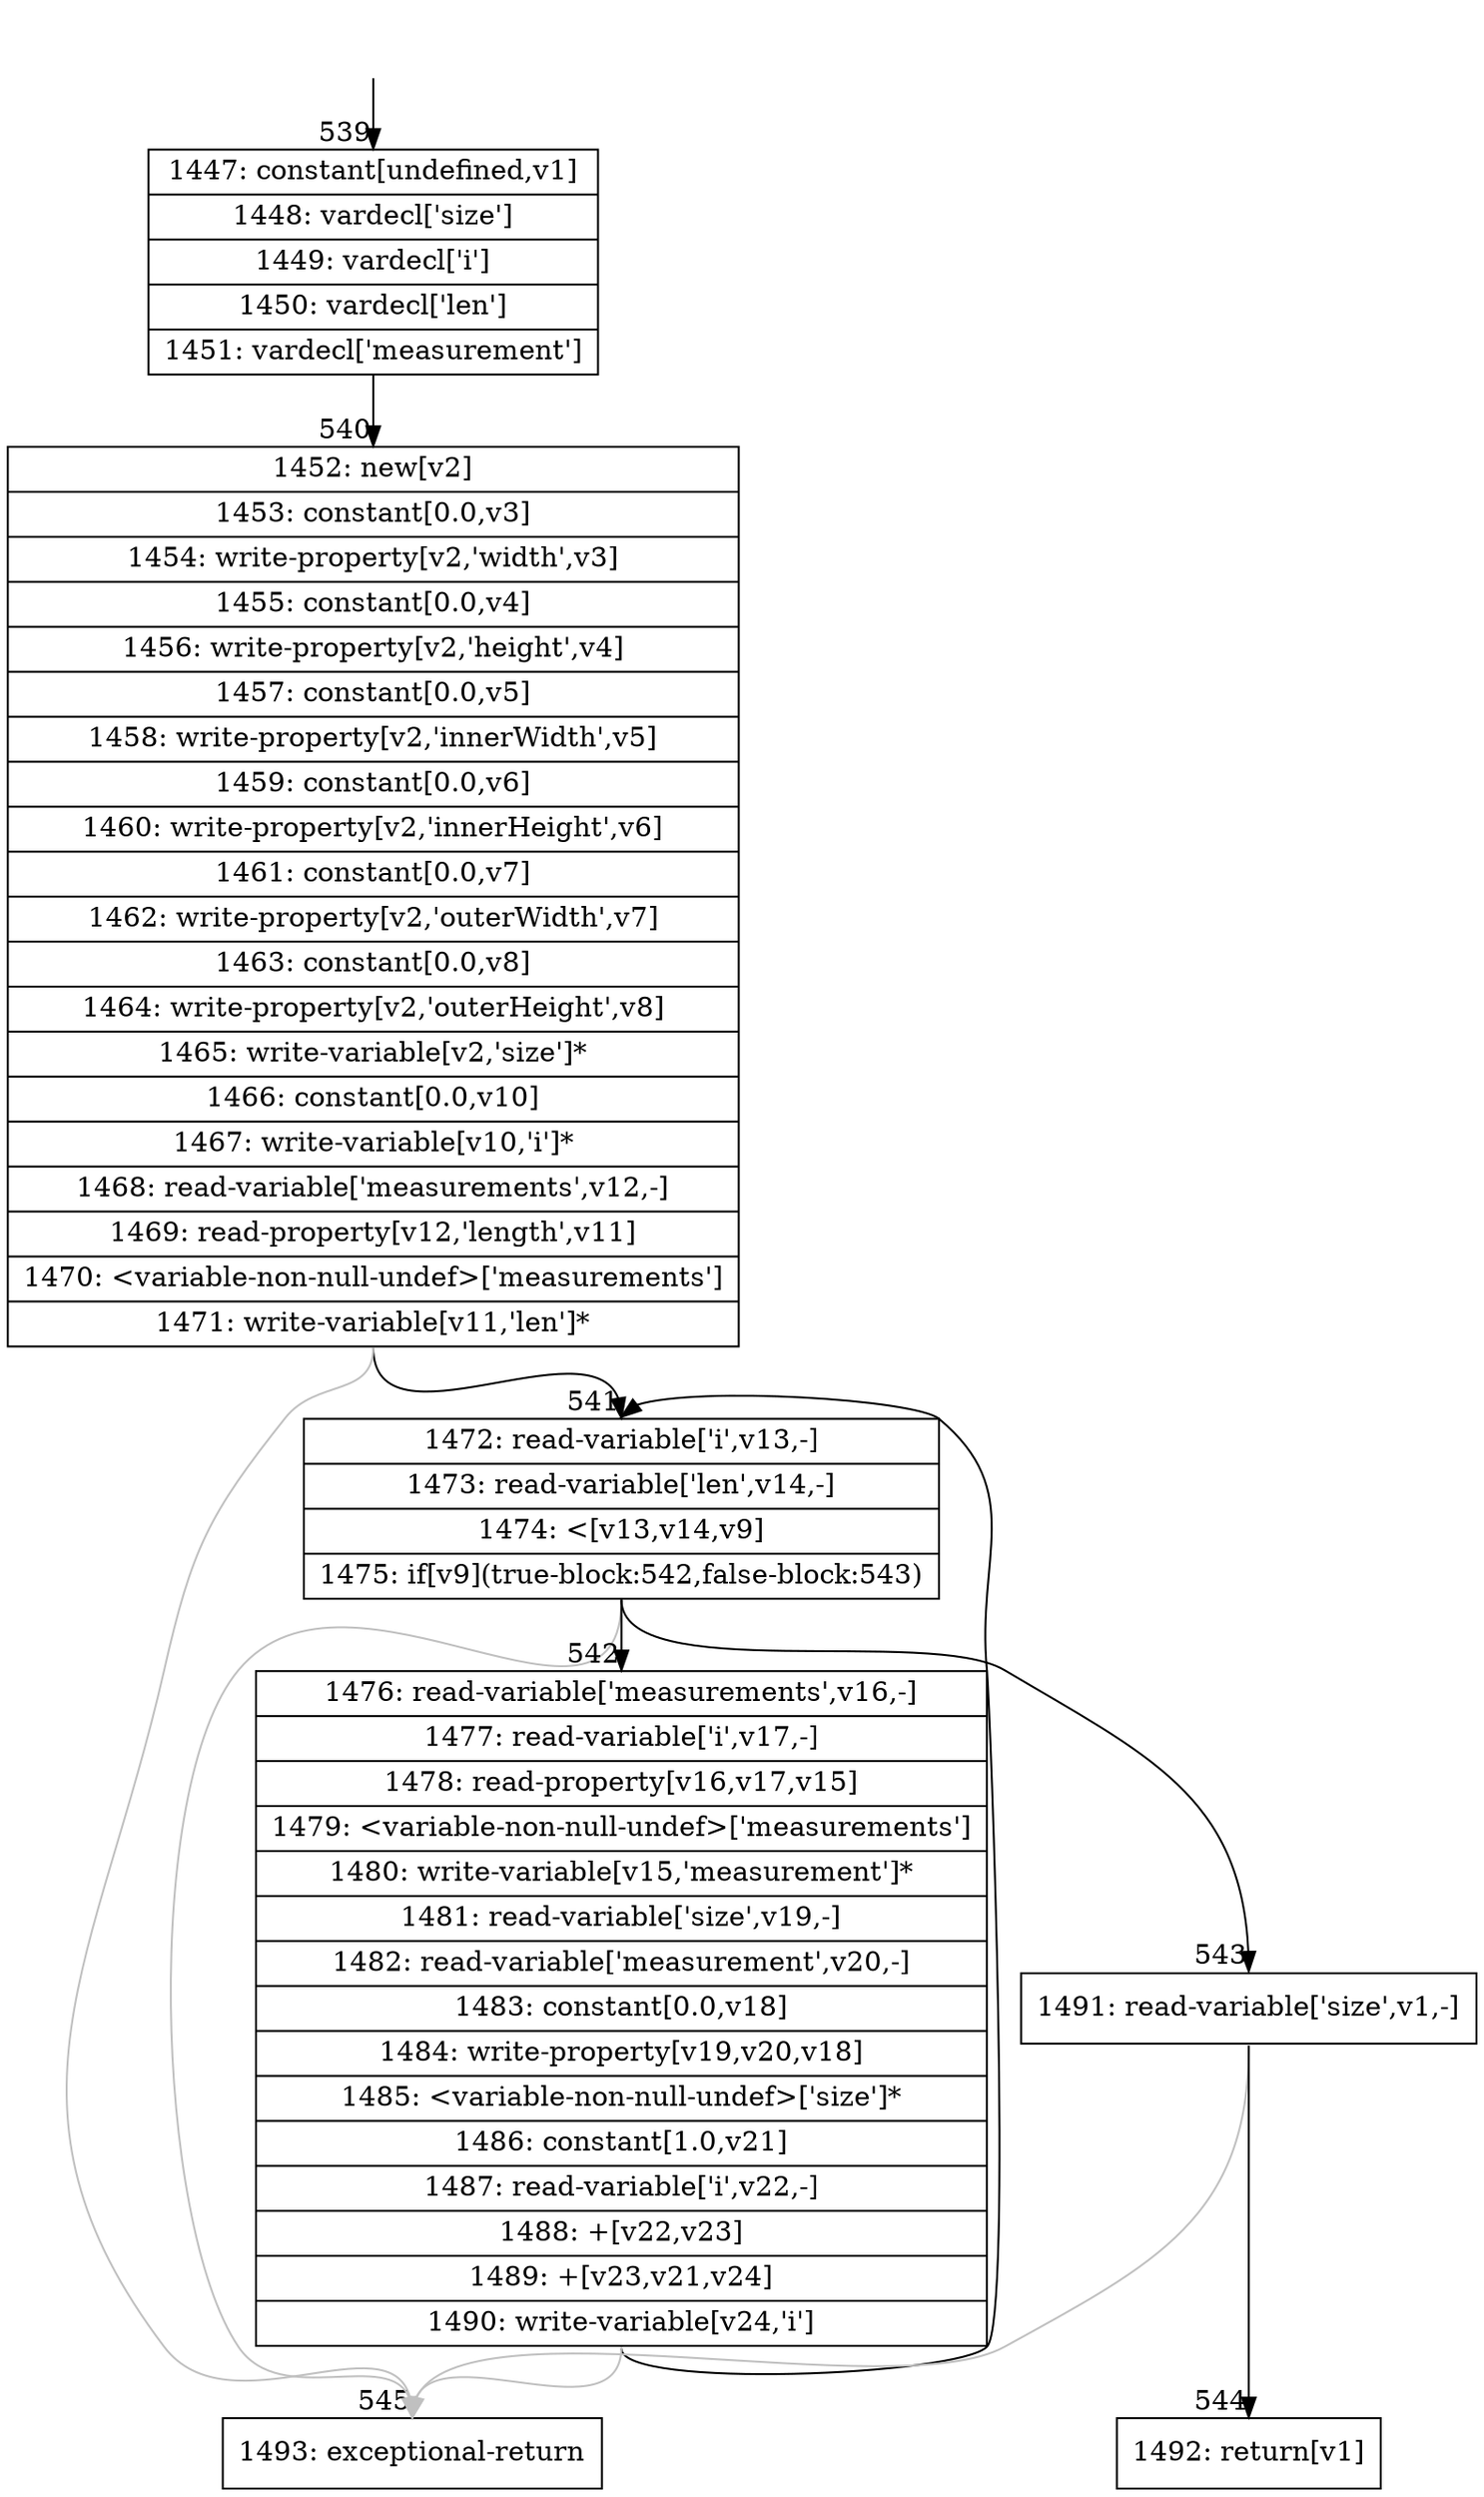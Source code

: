 digraph {
rankdir="TD"
BB_entry52[shape=none,label=""];
BB_entry52 -> BB539 [tailport=s, headport=n, headlabel="    539"]
BB539 [shape=record label="{1447: constant[undefined,v1]|1448: vardecl['size']|1449: vardecl['i']|1450: vardecl['len']|1451: vardecl['measurement']}" ] 
BB539 -> BB540 [tailport=s, headport=n, headlabel="      540"]
BB540 [shape=record label="{1452: new[v2]|1453: constant[0.0,v3]|1454: write-property[v2,'width',v3]|1455: constant[0.0,v4]|1456: write-property[v2,'height',v4]|1457: constant[0.0,v5]|1458: write-property[v2,'innerWidth',v5]|1459: constant[0.0,v6]|1460: write-property[v2,'innerHeight',v6]|1461: constant[0.0,v7]|1462: write-property[v2,'outerWidth',v7]|1463: constant[0.0,v8]|1464: write-property[v2,'outerHeight',v8]|1465: write-variable[v2,'size']*|1466: constant[0.0,v10]|1467: write-variable[v10,'i']*|1468: read-variable['measurements',v12,-]|1469: read-property[v12,'length',v11]|1470: \<variable-non-null-undef\>['measurements']|1471: write-variable[v11,'len']*}" ] 
BB540 -> BB541 [tailport=s, headport=n, headlabel="      541"]
BB540 -> BB545 [tailport=s, headport=n, color=gray, headlabel="      545"]
BB541 [shape=record label="{1472: read-variable['i',v13,-]|1473: read-variable['len',v14,-]|1474: \<[v13,v14,v9]|1475: if[v9](true-block:542,false-block:543)}" ] 
BB541 -> BB542 [tailport=s, headport=n, headlabel="      542"]
BB541 -> BB543 [tailport=s, headport=n, headlabel="      543"]
BB541 -> BB545 [tailport=s, headport=n, color=gray]
BB542 [shape=record label="{1476: read-variable['measurements',v16,-]|1477: read-variable['i',v17,-]|1478: read-property[v16,v17,v15]|1479: \<variable-non-null-undef\>['measurements']|1480: write-variable[v15,'measurement']*|1481: read-variable['size',v19,-]|1482: read-variable['measurement',v20,-]|1483: constant[0.0,v18]|1484: write-property[v19,v20,v18]|1485: \<variable-non-null-undef\>['size']*|1486: constant[1.0,v21]|1487: read-variable['i',v22,-]|1488: +[v22,v23]|1489: +[v23,v21,v24]|1490: write-variable[v24,'i']}" ] 
BB542 -> BB541 [tailport=s, headport=n]
BB542 -> BB545 [tailport=s, headport=n, color=gray]
BB543 [shape=record label="{1491: read-variable['size',v1,-]}" ] 
BB543 -> BB544 [tailport=s, headport=n, headlabel="      544"]
BB543 -> BB545 [tailport=s, headport=n, color=gray]
BB544 [shape=record label="{1492: return[v1]}" ] 
BB545 [shape=record label="{1493: exceptional-return}" ] 
//#$~ 823
}

